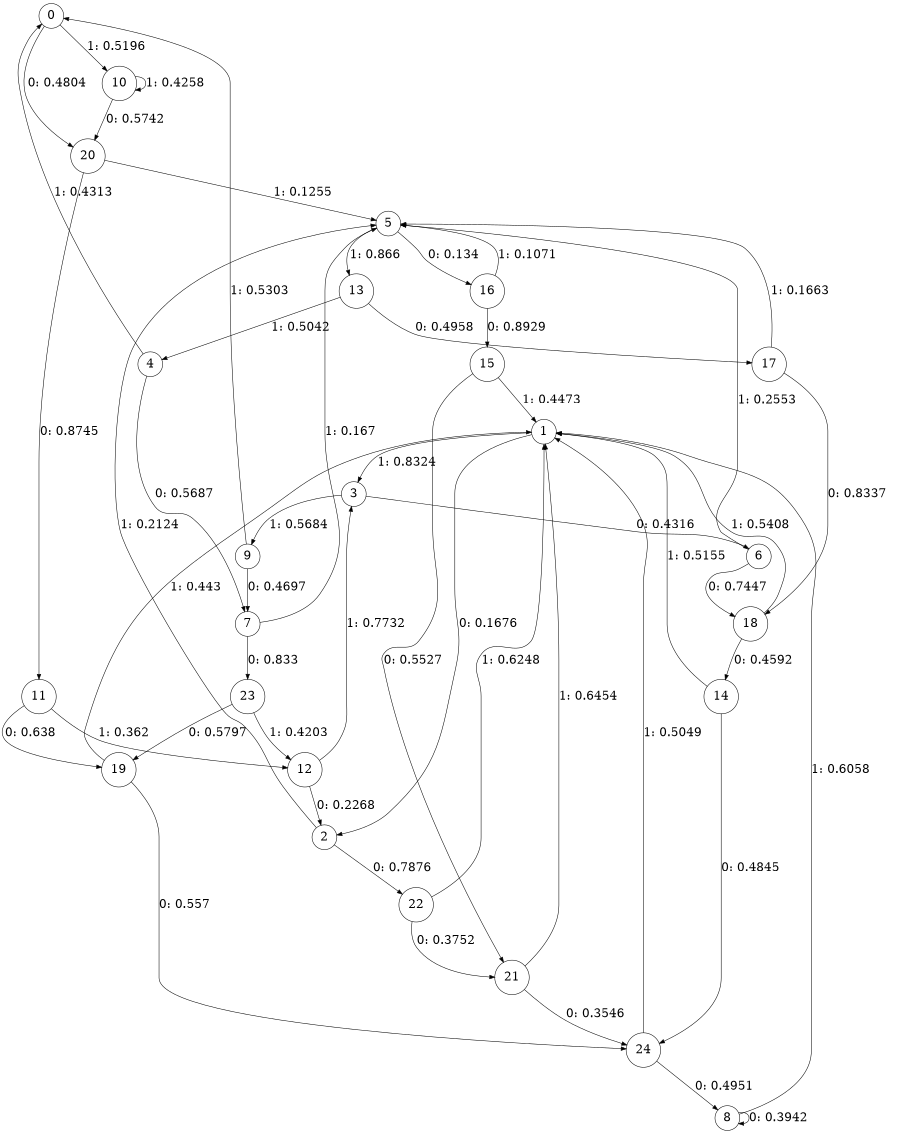 digraph "ch1faceL8" {
size = "6,8.5";
ratio = "fill";
node [shape = circle];
node [fontsize = 24];
edge [fontsize = 24];
0 -> 20 [label = "0: 0.4804   "];
0 -> 10 [label = "1: 0.5196   "];
1 -> 2 [label = "0: 0.1676   "];
1 -> 3 [label = "1: 0.8324   "];
2 -> 22 [label = "0: 0.7876   "];
2 -> 5 [label = "1: 0.2124   "];
3 -> 6 [label = "0: 0.4316   "];
3 -> 9 [label = "1: 0.5684   "];
4 -> 7 [label = "0: 0.5687   "];
4 -> 0 [label = "1: 0.4313   "];
5 -> 16 [label = "0: 0.134    "];
5 -> 13 [label = "1: 0.866    "];
6 -> 18 [label = "0: 0.7447   "];
6 -> 5 [label = "1: 0.2553   "];
7 -> 23 [label = "0: 0.833    "];
7 -> 5 [label = "1: 0.167    "];
8 -> 8 [label = "0: 0.3942   "];
8 -> 1 [label = "1: 0.6058   "];
9 -> 7 [label = "0: 0.4697   "];
9 -> 0 [label = "1: 0.5303   "];
10 -> 20 [label = "0: 0.5742   "];
10 -> 10 [label = "1: 0.4258   "];
11 -> 19 [label = "0: 0.638    "];
11 -> 12 [label = "1: 0.362    "];
12 -> 2 [label = "0: 0.2268   "];
12 -> 3 [label = "1: 0.7732   "];
13 -> 17 [label = "0: 0.4958   "];
13 -> 4 [label = "1: 0.5042   "];
14 -> 24 [label = "0: 0.4845   "];
14 -> 1 [label = "1: 0.5155   "];
15 -> 21 [label = "0: 0.5527   "];
15 -> 1 [label = "1: 0.4473   "];
16 -> 15 [label = "0: 0.8929   "];
16 -> 5 [label = "1: 0.1071   "];
17 -> 18 [label = "0: 0.8337   "];
17 -> 5 [label = "1: 0.1663   "];
18 -> 14 [label = "0: 0.4592   "];
18 -> 1 [label = "1: 0.5408   "];
19 -> 24 [label = "0: 0.557    "];
19 -> 1 [label = "1: 0.443    "];
20 -> 11 [label = "0: 0.8745   "];
20 -> 5 [label = "1: 0.1255   "];
21 -> 24 [label = "0: 0.3546   "];
21 -> 1 [label = "1: 0.6454   "];
22 -> 21 [label = "0: 0.3752   "];
22 -> 1 [label = "1: 0.6248   "];
23 -> 19 [label = "0: 0.5797   "];
23 -> 12 [label = "1: 0.4203   "];
24 -> 8 [label = "0: 0.4951   "];
24 -> 1 [label = "1: 0.5049   "];
}